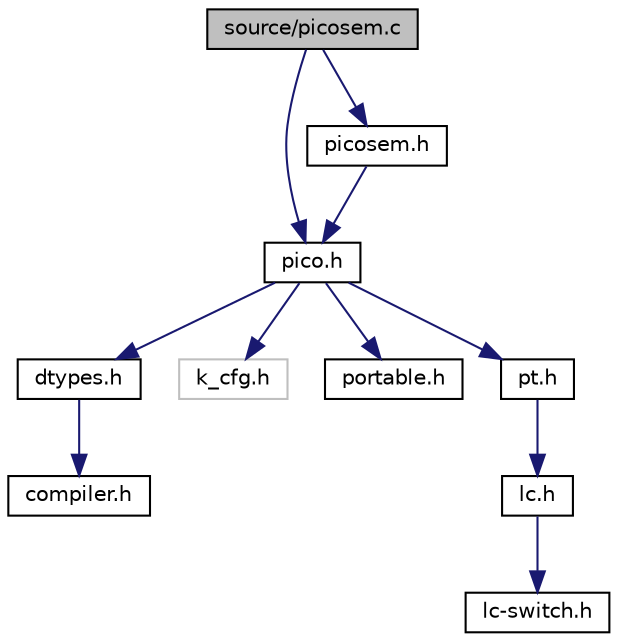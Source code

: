 digraph "source/picosem.c"
{
  edge [fontname="Helvetica",fontsize="10",labelfontname="Helvetica",labelfontsize="10"];
  node [fontname="Helvetica",fontsize="10",shape=record];
  Node1 [label="source/picosem.c",height=0.2,width=0.4,color="black", fillcolor="grey75", style="filled" fontcolor="black"];
  Node1 -> Node2 [color="midnightblue",fontsize="10",style="solid",fontname="Helvetica"];
  Node2 [label="pico.h",height=0.2,width=0.4,color="black", fillcolor="white", style="filled",URL="$pico_8h_source.html"];
  Node2 -> Node3 [color="midnightblue",fontsize="10",style="solid",fontname="Helvetica"];
  Node3 [label="dtypes.h",height=0.2,width=0.4,color="black", fillcolor="white", style="filled",URL="$dtypes_8h_source.html"];
  Node3 -> Node4 [color="midnightblue",fontsize="10",style="solid",fontname="Helvetica"];
  Node4 [label="compiler.h",height=0.2,width=0.4,color="black", fillcolor="white", style="filled",URL="$_compiler_8h_source.html"];
  Node2 -> Node5 [color="midnightblue",fontsize="10",style="solid",fontname="Helvetica"];
  Node5 [label="k_cfg.h",height=0.2,width=0.4,color="grey75", fillcolor="white", style="filled"];
  Node2 -> Node6 [color="midnightblue",fontsize="10",style="solid",fontname="Helvetica"];
  Node6 [label="portable.h",height=0.2,width=0.4,color="black", fillcolor="white", style="filled",URL="$portable_8h_source.html"];
  Node2 -> Node7 [color="midnightblue",fontsize="10",style="solid",fontname="Helvetica"];
  Node7 [label="pt.h",height=0.2,width=0.4,color="black", fillcolor="white", style="filled",URL="$pt_8h.html"];
  Node7 -> Node8 [color="midnightblue",fontsize="10",style="solid",fontname="Helvetica"];
  Node8 [label="lc.h",height=0.2,width=0.4,color="black", fillcolor="white", style="filled",URL="$lc_8h.html"];
  Node8 -> Node9 [color="midnightblue",fontsize="10",style="solid",fontname="Helvetica"];
  Node9 [label="lc-switch.h",height=0.2,width=0.4,color="black", fillcolor="white", style="filled",URL="$lc-switch_8h.html"];
  Node1 -> Node10 [color="midnightblue",fontsize="10",style="solid",fontname="Helvetica"];
  Node10 [label="picosem.h",height=0.2,width=0.4,color="black", fillcolor="white", style="filled",URL="$picosem_8h_source.html"];
  Node10 -> Node2 [color="midnightblue",fontsize="10",style="solid",fontname="Helvetica"];
}

